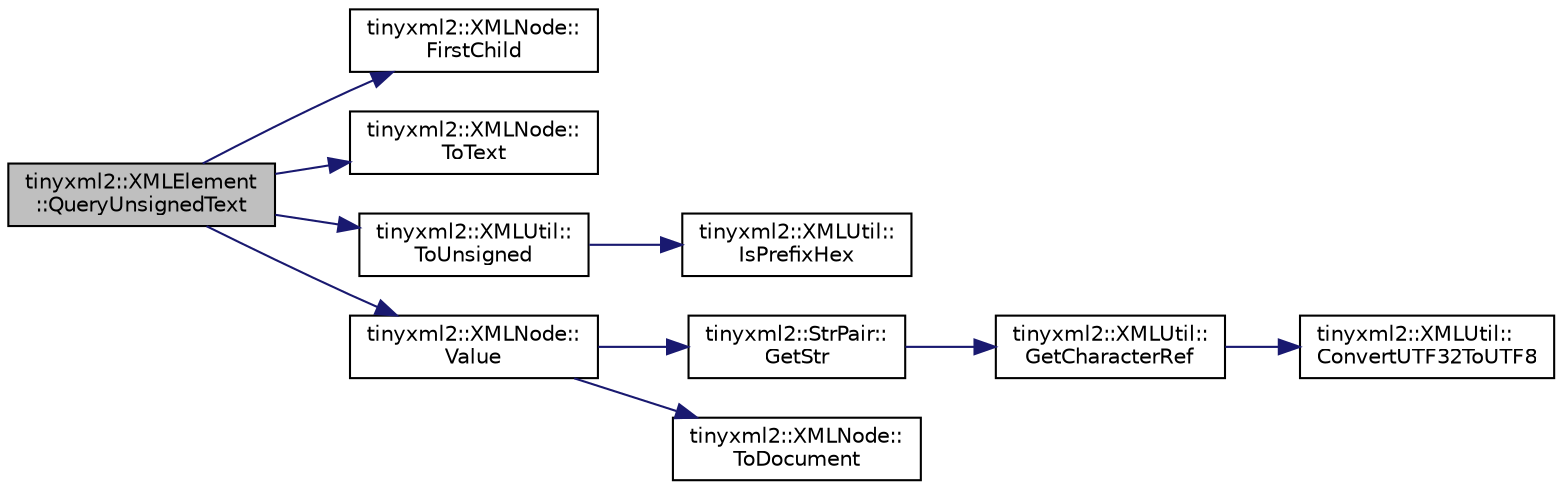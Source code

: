digraph "tinyxml2::XMLElement::QueryUnsignedText"
{
 // LATEX_PDF_SIZE
  edge [fontname="Helvetica",fontsize="10",labelfontname="Helvetica",labelfontsize="10"];
  node [fontname="Helvetica",fontsize="10",shape=record];
  rankdir="LR";
  Node1 [label="tinyxml2::XMLElement\l::QueryUnsignedText",height=0.2,width=0.4,color="black", fillcolor="grey75", style="filled", fontcolor="black",tooltip="See QueryIntText()"];
  Node1 -> Node2 [color="midnightblue",fontsize="10",style="solid"];
  Node2 [label="tinyxml2::XMLNode::\lFirstChild",height=0.2,width=0.4,color="black", fillcolor="white", style="filled",URL="$classtinyxml2_1_1XMLNode.html#ae7dc225e1018cdd685f7563593a1fe08",tooltip="Get the first child node, or null if none exists."];
  Node1 -> Node3 [color="midnightblue",fontsize="10",style="solid"];
  Node3 [label="tinyxml2::XMLNode::\lToText",height=0.2,width=0.4,color="black", fillcolor="white", style="filled",URL="$classtinyxml2_1_1XMLNode.html#a41c55dab9162d1eb62db2008430e376b",tooltip="Safely cast to Text, or null."];
  Node1 -> Node4 [color="midnightblue",fontsize="10",style="solid"];
  Node4 [label="tinyxml2::XMLUtil::\lToUnsigned",height=0.2,width=0.4,color="black", fillcolor="white", style="filled",URL="$classtinyxml2_1_1XMLUtil.html#a210c8637d5eb4ce3d4625294af0efc2f",tooltip=" "];
  Node4 -> Node5 [color="midnightblue",fontsize="10",style="solid"];
  Node5 [label="tinyxml2::XMLUtil::\lIsPrefixHex",height=0.2,width=0.4,color="black", fillcolor="white", style="filled",URL="$classtinyxml2_1_1XMLUtil.html#a28c5a73c3d557ae0090191ef31d2f59a",tooltip=" "];
  Node1 -> Node6 [color="midnightblue",fontsize="10",style="solid"];
  Node6 [label="tinyxml2::XMLNode::\lValue",height=0.2,width=0.4,color="black", fillcolor="white", style="filled",URL="$classtinyxml2_1_1XMLNode.html#a0485e51c670e741884cfd8362274d680",tooltip=" "];
  Node6 -> Node7 [color="midnightblue",fontsize="10",style="solid"];
  Node7 [label="tinyxml2::StrPair::\lGetStr",height=0.2,width=0.4,color="black", fillcolor="white", style="filled",URL="$classtinyxml2_1_1StrPair.html#ad87e3d11330f5e689ba1e7e54c023b57",tooltip=" "];
  Node7 -> Node8 [color="midnightblue",fontsize="10",style="solid"];
  Node8 [label="tinyxml2::XMLUtil::\lGetCharacterRef",height=0.2,width=0.4,color="black", fillcolor="white", style="filled",URL="$classtinyxml2_1_1XMLUtil.html#a5a96e5144a8d693dc4bcd783d9964648",tooltip=" "];
  Node8 -> Node9 [color="midnightblue",fontsize="10",style="solid"];
  Node9 [label="tinyxml2::XMLUtil::\lConvertUTF32ToUTF8",height=0.2,width=0.4,color="black", fillcolor="white", style="filled",URL="$classtinyxml2_1_1XMLUtil.html#a31c00d5c5dfb38382de1dfcaf4be3595",tooltip=" "];
  Node6 -> Node10 [color="midnightblue",fontsize="10",style="solid"];
  Node10 [label="tinyxml2::XMLNode::\lToDocument",height=0.2,width=0.4,color="black", fillcolor="white", style="filled",URL="$classtinyxml2_1_1XMLNode.html#a836e2966ed736fc3c94f70e12a2a3357",tooltip="Safely cast to a Document, or null."];
}
